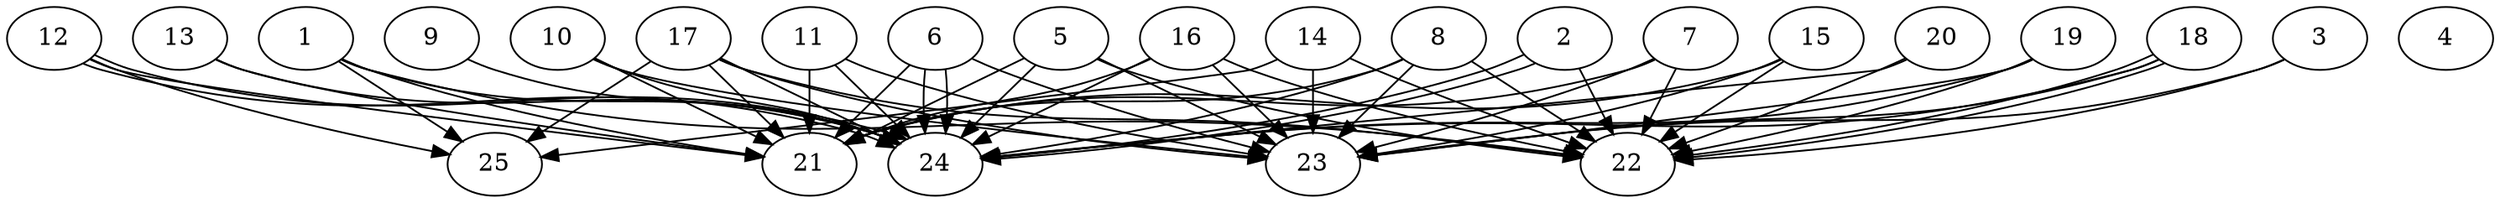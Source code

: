 // DAG automatically generated by daggen at Thu Oct  3 14:00:40 2019
// ./daggen --dot -n 25 --ccr 0.4 --fat 0.9 --regular 0.5 --density 0.9 --mindata 5242880 --maxdata 52428800 
digraph G {
  1 [size="48524800", alpha="0.12", expect_size="19409920"] 
  1 -> 21 [size ="19409920"]
  1 -> 22 [size ="19409920"]
  1 -> 24 [size ="19409920"]
  1 -> 25 [size ="19409920"]
  2 [size="114775040", alpha="0.08", expect_size="45910016"] 
  2 -> 22 [size ="45910016"]
  2 -> 24 [size ="45910016"]
  2 -> 24 [size ="45910016"]
  3 [size="44769280", alpha="0.10", expect_size="17907712"] 
  3 -> 22 [size ="17907712"]
  3 -> 23 [size ="17907712"]
  4 [size="67207680", alpha="0.08", expect_size="26883072"] 
  5 [size="90721280", alpha="0.08", expect_size="36288512"] 
  5 -> 21 [size ="36288512"]
  5 -> 22 [size ="36288512"]
  5 -> 23 [size ="36288512"]
  5 -> 24 [size ="36288512"]
  6 [size="75148800", alpha="0.04", expect_size="30059520"] 
  6 -> 21 [size ="30059520"]
  6 -> 23 [size ="30059520"]
  6 -> 24 [size ="30059520"]
  6 -> 24 [size ="30059520"]
  7 [size="59427840", alpha="0.03", expect_size="23771136"] 
  7 -> 21 [size ="23771136"]
  7 -> 22 [size ="23771136"]
  7 -> 23 [size ="23771136"]
  8 [size="64798720", alpha="0.18", expect_size="25919488"] 
  8 -> 21 [size ="25919488"]
  8 -> 22 [size ="25919488"]
  8 -> 23 [size ="25919488"]
  8 -> 24 [size ="25919488"]
  9 [size="63201280", alpha="0.10", expect_size="25280512"] 
  9 -> 24 [size ="25280512"]
  10 [size="73090560", alpha="0.03", expect_size="29236224"] 
  10 -> 21 [size ="29236224"]
  10 -> 23 [size ="29236224"]
  10 -> 24 [size ="29236224"]
  11 [size="37726720", alpha="0.11", expect_size="15090688"] 
  11 -> 21 [size ="15090688"]
  11 -> 23 [size ="15090688"]
  11 -> 24 [size ="15090688"]
  12 [size="107727360", alpha="0.12", expect_size="43090944"] 
  12 -> 21 [size ="43090944"]
  12 -> 24 [size ="43090944"]
  12 -> 24 [size ="43090944"]
  12 -> 25 [size ="43090944"]
  13 [size="35983360", alpha="0.01", expect_size="14393344"] 
  13 -> 21 [size ="14393344"]
  13 -> 24 [size ="14393344"]
  14 [size="92984320", alpha="0.06", expect_size="37193728"] 
  14 -> 22 [size ="37193728"]
  14 -> 23 [size ="37193728"]
  14 -> 25 [size ="37193728"]
  15 [size="24151040", alpha="0.09", expect_size="9660416"] 
  15 -> 21 [size ="9660416"]
  15 -> 22 [size ="9660416"]
  15 -> 23 [size ="9660416"]
  16 [size="70228480", alpha="0.02", expect_size="28091392"] 
  16 -> 21 [size ="28091392"]
  16 -> 22 [size ="28091392"]
  16 -> 23 [size ="28091392"]
  16 -> 24 [size ="28091392"]
  17 [size="94801920", alpha="0.06", expect_size="37920768"] 
  17 -> 21 [size ="37920768"]
  17 -> 22 [size ="37920768"]
  17 -> 23 [size ="37920768"]
  17 -> 24 [size ="37920768"]
  17 -> 25 [size ="37920768"]
  18 [size="114552320", alpha="0.16", expect_size="45820928"] 
  18 -> 22 [size ="45820928"]
  18 -> 22 [size ="45820928"]
  18 -> 23 [size ="45820928"]
  18 -> 24 [size ="45820928"]
  19 [size="100881920", alpha="0.11", expect_size="40352768"] 
  19 -> 22 [size ="40352768"]
  19 -> 23 [size ="40352768"]
  19 -> 24 [size ="40352768"]
  20 [size="42618880", alpha="0.18", expect_size="17047552"] 
  20 -> 22 [size ="17047552"]
  20 -> 24 [size ="17047552"]
  21 [size="62364160", alpha="0.12", expect_size="24945664"] 
  22 [size="124551680", alpha="0.02", expect_size="49820672"] 
  23 [size="80194560", alpha="0.18", expect_size="32077824"] 
  24 [size="86896640", alpha="0.03", expect_size="34758656"] 
  25 [size="125071360", alpha="0.01", expect_size="50028544"] 
}
